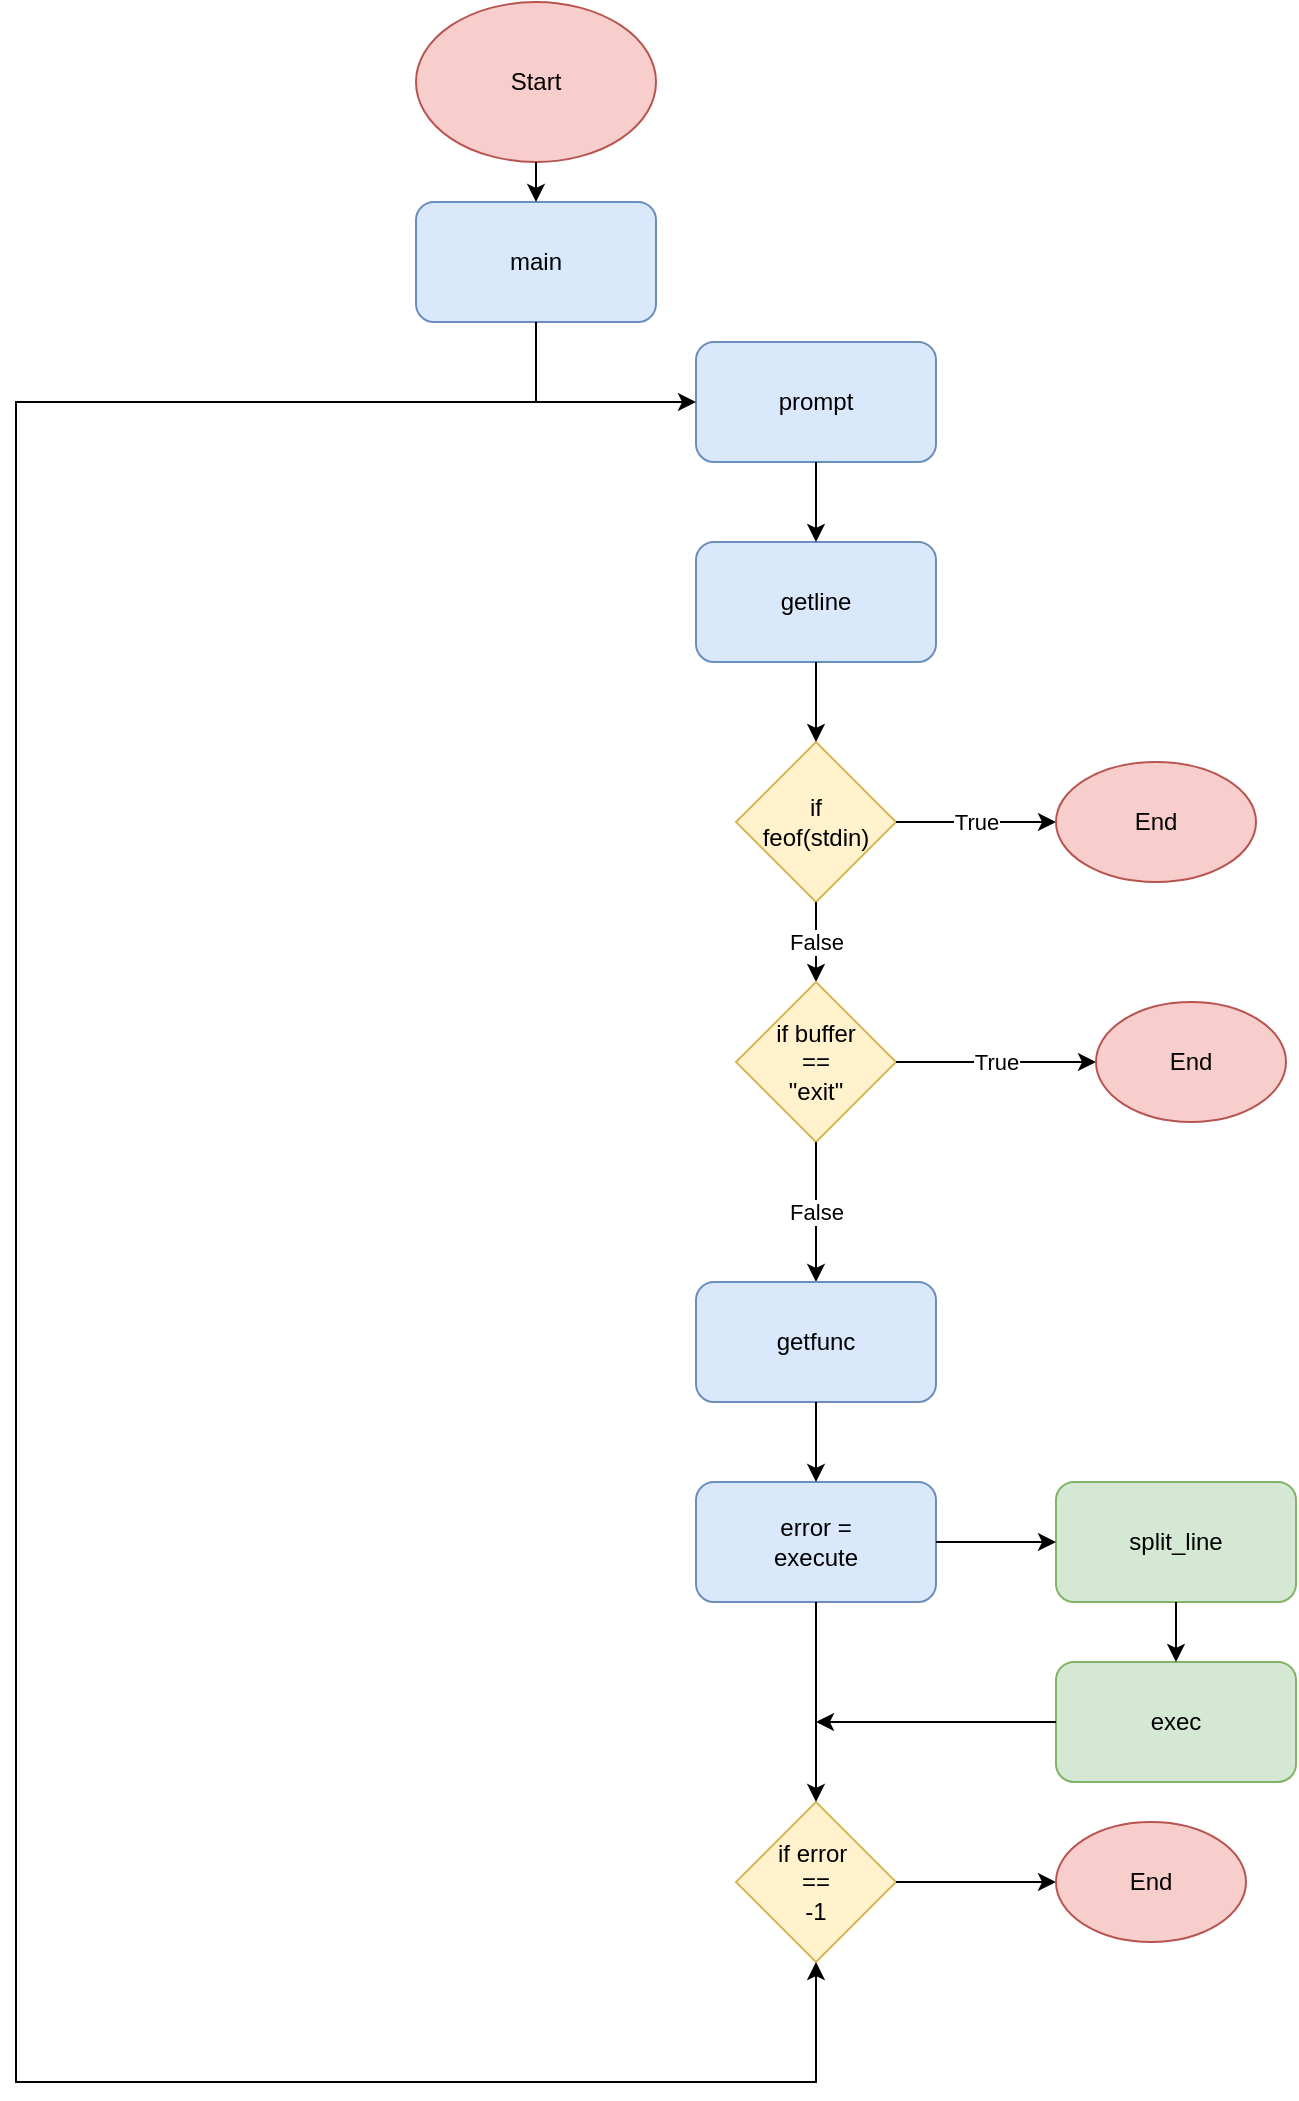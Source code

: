 <mxfile version="20.6.1" type="google"><diagram id="MMJNjqkRzV-k7-L3s42y" name="Page-1"><mxGraphModel dx="1384" dy="761" grid="1" gridSize="10" guides="1" tooltips="1" connect="1" arrows="1" fold="1" page="1" pageScale="1" pageWidth="827" pageHeight="1169" math="0" shadow="0"><root><mxCell id="0"/><mxCell id="1" parent="0"/><mxCell id="BeFeQKXAor9aBTVcRtvB-1" value="Start" style="ellipse;whiteSpace=wrap;html=1;fillColor=#f8cecc;strokeColor=#b85450;" vertex="1" parent="1"><mxGeometry x="330" width="120" height="80" as="geometry"/></mxCell><mxCell id="BeFeQKXAor9aBTVcRtvB-2" value="main" style="rounded=1;whiteSpace=wrap;html=1;fillColor=#dae8fc;strokeColor=#6c8ebf;" vertex="1" parent="1"><mxGeometry x="330" y="100" width="120" height="60" as="geometry"/></mxCell><mxCell id="BeFeQKXAor9aBTVcRtvB-4" value="prompt" style="rounded=1;whiteSpace=wrap;html=1;fillColor=#dae8fc;strokeColor=#6c8ebf;" vertex="1" parent="1"><mxGeometry x="470" y="170" width="120" height="60" as="geometry"/></mxCell><mxCell id="BeFeQKXAor9aBTVcRtvB-5" value="getline" style="rounded=1;whiteSpace=wrap;html=1;fillColor=#dae8fc;strokeColor=#6c8ebf;" vertex="1" parent="1"><mxGeometry x="470" y="270" width="120" height="60" as="geometry"/></mxCell><mxCell id="BeFeQKXAor9aBTVcRtvB-6" value="if&lt;br&gt;feof(stdin)" style="rhombus;whiteSpace=wrap;html=1;fillColor=#fff2cc;strokeColor=#d6b656;" vertex="1" parent="1"><mxGeometry x="490" y="370" width="80" height="80" as="geometry"/></mxCell><mxCell id="BeFeQKXAor9aBTVcRtvB-7" value="True" style="endArrow=classic;html=1;rounded=0;exitX=1;exitY=0.5;exitDx=0;exitDy=0;" edge="1" parent="1" source="BeFeQKXAor9aBTVcRtvB-6"><mxGeometry width="50" height="50" relative="1" as="geometry"><mxPoint x="390" y="410" as="sourcePoint"/><mxPoint x="650" y="410" as="targetPoint"/><Array as="points"/></mxGeometry></mxCell><mxCell id="BeFeQKXAor9aBTVcRtvB-8" value="End" style="ellipse;whiteSpace=wrap;html=1;fillColor=#f8cecc;strokeColor=#b85450;" vertex="1" parent="1"><mxGeometry x="650" y="380" width="100" height="60" as="geometry"/></mxCell><mxCell id="BeFeQKXAor9aBTVcRtvB-9" value="" style="endArrow=classic;html=1;rounded=0;exitX=0.5;exitY=1;exitDx=0;exitDy=0;entryX=0;entryY=0.5;entryDx=0;entryDy=0;" edge="1" parent="1" source="BeFeQKXAor9aBTVcRtvB-2" target="BeFeQKXAor9aBTVcRtvB-4"><mxGeometry width="50" height="50" relative="1" as="geometry"><mxPoint x="390" y="410" as="sourcePoint"/><mxPoint x="440" y="360" as="targetPoint"/><Array as="points"><mxPoint x="390" y="200"/></Array></mxGeometry></mxCell><mxCell id="BeFeQKXAor9aBTVcRtvB-10" value="" style="endArrow=classic;html=1;rounded=0;exitX=0.5;exitY=1;exitDx=0;exitDy=0;entryX=0.5;entryY=0;entryDx=0;entryDy=0;" edge="1" parent="1" source="BeFeQKXAor9aBTVcRtvB-4" target="BeFeQKXAor9aBTVcRtvB-5"><mxGeometry width="50" height="50" relative="1" as="geometry"><mxPoint x="390" y="410" as="sourcePoint"/><mxPoint x="440" y="360" as="targetPoint"/></mxGeometry></mxCell><mxCell id="BeFeQKXAor9aBTVcRtvB-11" value="" style="endArrow=classic;html=1;rounded=0;exitX=0.5;exitY=1;exitDx=0;exitDy=0;entryX=0.5;entryY=0;entryDx=0;entryDy=0;" edge="1" parent="1" source="BeFeQKXAor9aBTVcRtvB-5" target="BeFeQKXAor9aBTVcRtvB-6"><mxGeometry width="50" height="50" relative="1" as="geometry"><mxPoint x="390" y="410" as="sourcePoint"/><mxPoint x="440" y="360" as="targetPoint"/></mxGeometry></mxCell><mxCell id="BeFeQKXAor9aBTVcRtvB-12" value="False" style="endArrow=classic;html=1;rounded=0;exitX=0.5;exitY=1;exitDx=0;exitDy=0;" edge="1" parent="1" source="BeFeQKXAor9aBTVcRtvB-6"><mxGeometry width="50" height="50" relative="1" as="geometry"><mxPoint x="390" y="450" as="sourcePoint"/><mxPoint x="530" y="490" as="targetPoint"/></mxGeometry></mxCell><mxCell id="BeFeQKXAor9aBTVcRtvB-15" value="if buffer&lt;br&gt;==&lt;br&gt;&quot;exit&quot;" style="rhombus;whiteSpace=wrap;html=1;fillColor=#fff2cc;strokeColor=#d6b656;" vertex="1" parent="1"><mxGeometry x="490" y="490" width="80" height="80" as="geometry"/></mxCell><mxCell id="BeFeQKXAor9aBTVcRtvB-17" value="True" style="endArrow=classic;html=1;rounded=0;exitX=1;exitY=0.5;exitDx=0;exitDy=0;" edge="1" parent="1" source="BeFeQKXAor9aBTVcRtvB-15" target="BeFeQKXAor9aBTVcRtvB-18"><mxGeometry width="50" height="50" relative="1" as="geometry"><mxPoint x="390" y="620" as="sourcePoint"/><mxPoint x="640" y="610" as="targetPoint"/></mxGeometry></mxCell><mxCell id="BeFeQKXAor9aBTVcRtvB-18" value="End" style="ellipse;whiteSpace=wrap;html=1;fillColor=#f8cecc;strokeColor=#b85450;" vertex="1" parent="1"><mxGeometry x="670" y="500" width="95" height="60" as="geometry"/></mxCell><mxCell id="BeFeQKXAor9aBTVcRtvB-19" value="False" style="endArrow=classic;html=1;rounded=0;exitX=0.5;exitY=1;exitDx=0;exitDy=0;" edge="1" parent="1" source="BeFeQKXAor9aBTVcRtvB-15"><mxGeometry width="50" height="50" relative="1" as="geometry"><mxPoint x="390" y="620" as="sourcePoint"/><mxPoint x="530" y="640" as="targetPoint"/></mxGeometry></mxCell><mxCell id="BeFeQKXAor9aBTVcRtvB-21" value="getfunc" style="rounded=1;whiteSpace=wrap;html=1;fillColor=#dae8fc;strokeColor=#6c8ebf;" vertex="1" parent="1"><mxGeometry x="470" y="640" width="120" height="60" as="geometry"/></mxCell><mxCell id="BeFeQKXAor9aBTVcRtvB-25" value="error =&lt;br&gt;execute" style="rounded=1;whiteSpace=wrap;html=1;fillColor=#dae8fc;strokeColor=#6c8ebf;" vertex="1" parent="1"><mxGeometry x="470" y="740" width="120" height="60" as="geometry"/></mxCell><mxCell id="BeFeQKXAor9aBTVcRtvB-26" value="if error&amp;nbsp;&lt;br&gt;==&lt;br&gt;-1" style="rhombus;whiteSpace=wrap;html=1;fillColor=#fff2cc;strokeColor=#d6b656;" vertex="1" parent="1"><mxGeometry x="490" y="900" width="80" height="80" as="geometry"/></mxCell><mxCell id="BeFeQKXAor9aBTVcRtvB-27" value="" style="endArrow=classic;html=1;rounded=0;exitX=0.5;exitY=1;exitDx=0;exitDy=0;entryX=0.5;entryY=0;entryDx=0;entryDy=0;" edge="1" parent="1" source="BeFeQKXAor9aBTVcRtvB-21" target="BeFeQKXAor9aBTVcRtvB-25"><mxGeometry width="50" height="50" relative="1" as="geometry"><mxPoint x="390" y="850" as="sourcePoint"/><mxPoint x="440" y="800" as="targetPoint"/></mxGeometry></mxCell><mxCell id="BeFeQKXAor9aBTVcRtvB-28" value="" style="endArrow=classic;html=1;rounded=0;exitX=0.5;exitY=1;exitDx=0;exitDy=0;entryX=0.5;entryY=0;entryDx=0;entryDy=0;" edge="1" parent="1" source="BeFeQKXAor9aBTVcRtvB-25" target="BeFeQKXAor9aBTVcRtvB-26"><mxGeometry width="50" height="50" relative="1" as="geometry"><mxPoint x="390" y="850" as="sourcePoint"/><mxPoint x="440" y="800" as="targetPoint"/></mxGeometry></mxCell><mxCell id="BeFeQKXAor9aBTVcRtvB-29" value="" style="endArrow=classic;html=1;rounded=0;exitX=1;exitY=0.5;exitDx=0;exitDy=0;entryX=0;entryY=0.5;entryDx=0;entryDy=0;" edge="1" parent="1" source="BeFeQKXAor9aBTVcRtvB-26" target="BeFeQKXAor9aBTVcRtvB-30"><mxGeometry width="50" height="50" relative="1" as="geometry"><mxPoint x="390" y="830" as="sourcePoint"/><mxPoint x="640" y="910" as="targetPoint"/></mxGeometry></mxCell><mxCell id="BeFeQKXAor9aBTVcRtvB-30" value="End" style="ellipse;whiteSpace=wrap;html=1;fillColor=#f8cecc;strokeColor=#b85450;" vertex="1" parent="1"><mxGeometry x="650" y="910" width="95" height="60" as="geometry"/></mxCell><mxCell id="BeFeQKXAor9aBTVcRtvB-32" value="split_line" style="rounded=1;whiteSpace=wrap;html=1;fillColor=#d5e8d4;strokeColor=#82b366;" vertex="1" parent="1"><mxGeometry x="650" y="740" width="120" height="60" as="geometry"/></mxCell><mxCell id="BeFeQKXAor9aBTVcRtvB-33" value="exec" style="rounded=1;whiteSpace=wrap;html=1;fillColor=#d5e8d4;strokeColor=#82b366;" vertex="1" parent="1"><mxGeometry x="650" y="830" width="120" height="60" as="geometry"/></mxCell><mxCell id="BeFeQKXAor9aBTVcRtvB-34" value="" style="endArrow=classic;html=1;rounded=0;exitX=1;exitY=0.5;exitDx=0;exitDy=0;entryX=0;entryY=0.5;entryDx=0;entryDy=0;" edge="1" parent="1" source="BeFeQKXAor9aBTVcRtvB-25" target="BeFeQKXAor9aBTVcRtvB-32"><mxGeometry width="50" height="50" relative="1" as="geometry"><mxPoint x="390" y="820" as="sourcePoint"/><mxPoint x="440" y="770" as="targetPoint"/></mxGeometry></mxCell><mxCell id="BeFeQKXAor9aBTVcRtvB-35" value="" style="endArrow=classic;html=1;rounded=0;exitX=0.5;exitY=1;exitDx=0;exitDy=0;entryX=0.5;entryY=0;entryDx=0;entryDy=0;" edge="1" parent="1" source="BeFeQKXAor9aBTVcRtvB-32" target="BeFeQKXAor9aBTVcRtvB-33"><mxGeometry width="50" height="50" relative="1" as="geometry"><mxPoint x="390" y="820" as="sourcePoint"/><mxPoint x="440" y="770" as="targetPoint"/></mxGeometry></mxCell><mxCell id="BeFeQKXAor9aBTVcRtvB-36" value="" style="endArrow=classic;html=1;rounded=0;exitX=0;exitY=0.5;exitDx=0;exitDy=0;" edge="1" parent="1" source="BeFeQKXAor9aBTVcRtvB-33"><mxGeometry width="50" height="50" relative="1" as="geometry"><mxPoint x="390" y="820" as="sourcePoint"/><mxPoint x="530" y="860" as="targetPoint"/></mxGeometry></mxCell><mxCell id="BeFeQKXAor9aBTVcRtvB-37" value="" style="endArrow=classic;html=1;rounded=0;entryX=0.5;entryY=1;entryDx=0;entryDy=0;" edge="1" parent="1" target="BeFeQKXAor9aBTVcRtvB-26"><mxGeometry width="50" height="50" relative="1" as="geometry"><mxPoint x="390" y="200" as="sourcePoint"/><mxPoint x="530" y="510" as="targetPoint"/><Array as="points"><mxPoint x="130" y="200"/><mxPoint x="130" y="1040"/><mxPoint x="530" y="1040"/></Array></mxGeometry></mxCell><mxCell id="BeFeQKXAor9aBTVcRtvB-38" value="" style="endArrow=classic;html=1;rounded=0;exitX=0.5;exitY=1;exitDx=0;exitDy=0;entryX=0.5;entryY=0;entryDx=0;entryDy=0;" edge="1" parent="1" source="BeFeQKXAor9aBTVcRtvB-1" target="BeFeQKXAor9aBTVcRtvB-2"><mxGeometry width="50" height="50" relative="1" as="geometry"><mxPoint x="590" y="320" as="sourcePoint"/><mxPoint x="640" y="270" as="targetPoint"/></mxGeometry></mxCell></root></mxGraphModel></diagram></mxfile>